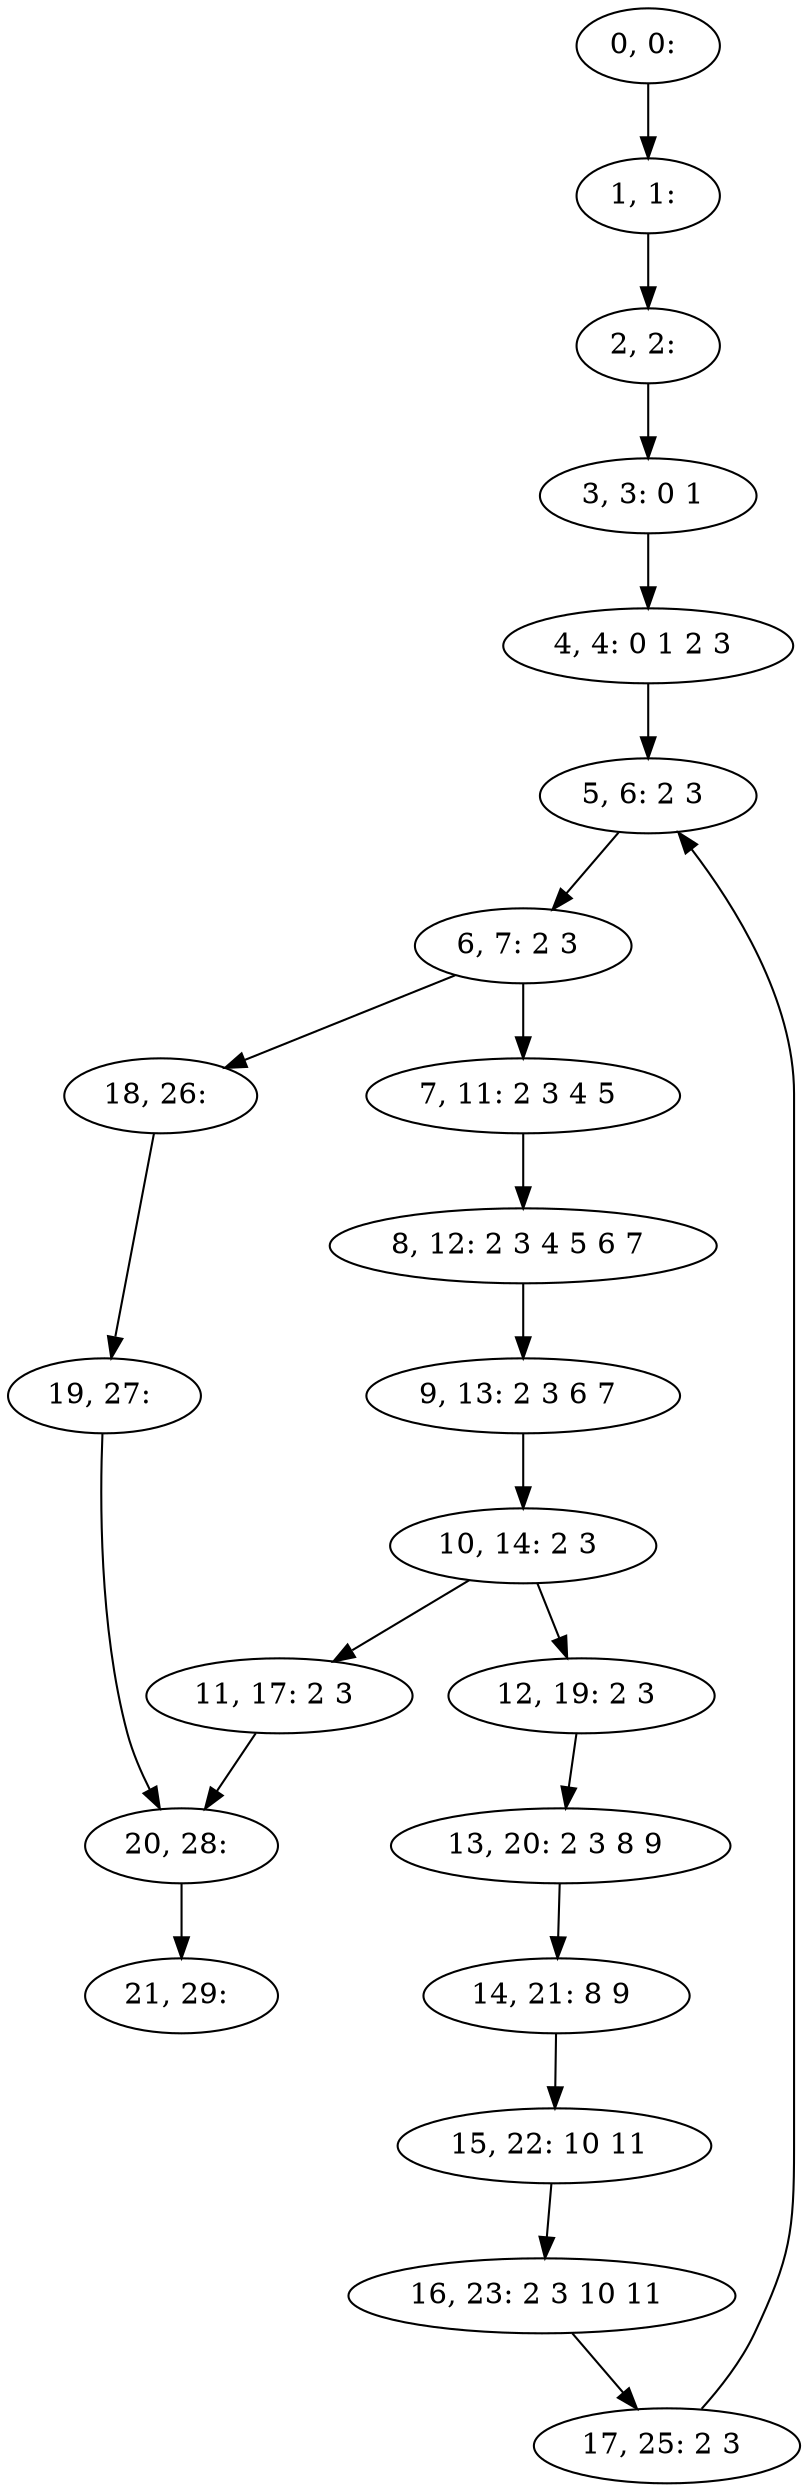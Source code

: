 digraph G {
0[label="0, 0: "];
1[label="1, 1: "];
2[label="2, 2: "];
3[label="3, 3: 0 1 "];
4[label="4, 4: 0 1 2 3 "];
5[label="5, 6: 2 3 "];
6[label="6, 7: 2 3 "];
7[label="7, 11: 2 3 4 5 "];
8[label="8, 12: 2 3 4 5 6 7 "];
9[label="9, 13: 2 3 6 7 "];
10[label="10, 14: 2 3 "];
11[label="11, 17: 2 3 "];
12[label="12, 19: 2 3 "];
13[label="13, 20: 2 3 8 9 "];
14[label="14, 21: 8 9 "];
15[label="15, 22: 10 11 "];
16[label="16, 23: 2 3 10 11 "];
17[label="17, 25: 2 3 "];
18[label="18, 26: "];
19[label="19, 27: "];
20[label="20, 28: "];
21[label="21, 29: "];
0->1 ;
1->2 ;
2->3 ;
3->4 ;
4->5 ;
5->6 ;
6->7 ;
6->18 ;
7->8 ;
8->9 ;
9->10 ;
10->11 ;
10->12 ;
11->20 ;
12->13 ;
13->14 ;
14->15 ;
15->16 ;
16->17 ;
17->5 ;
18->19 ;
19->20 ;
20->21 ;
}
